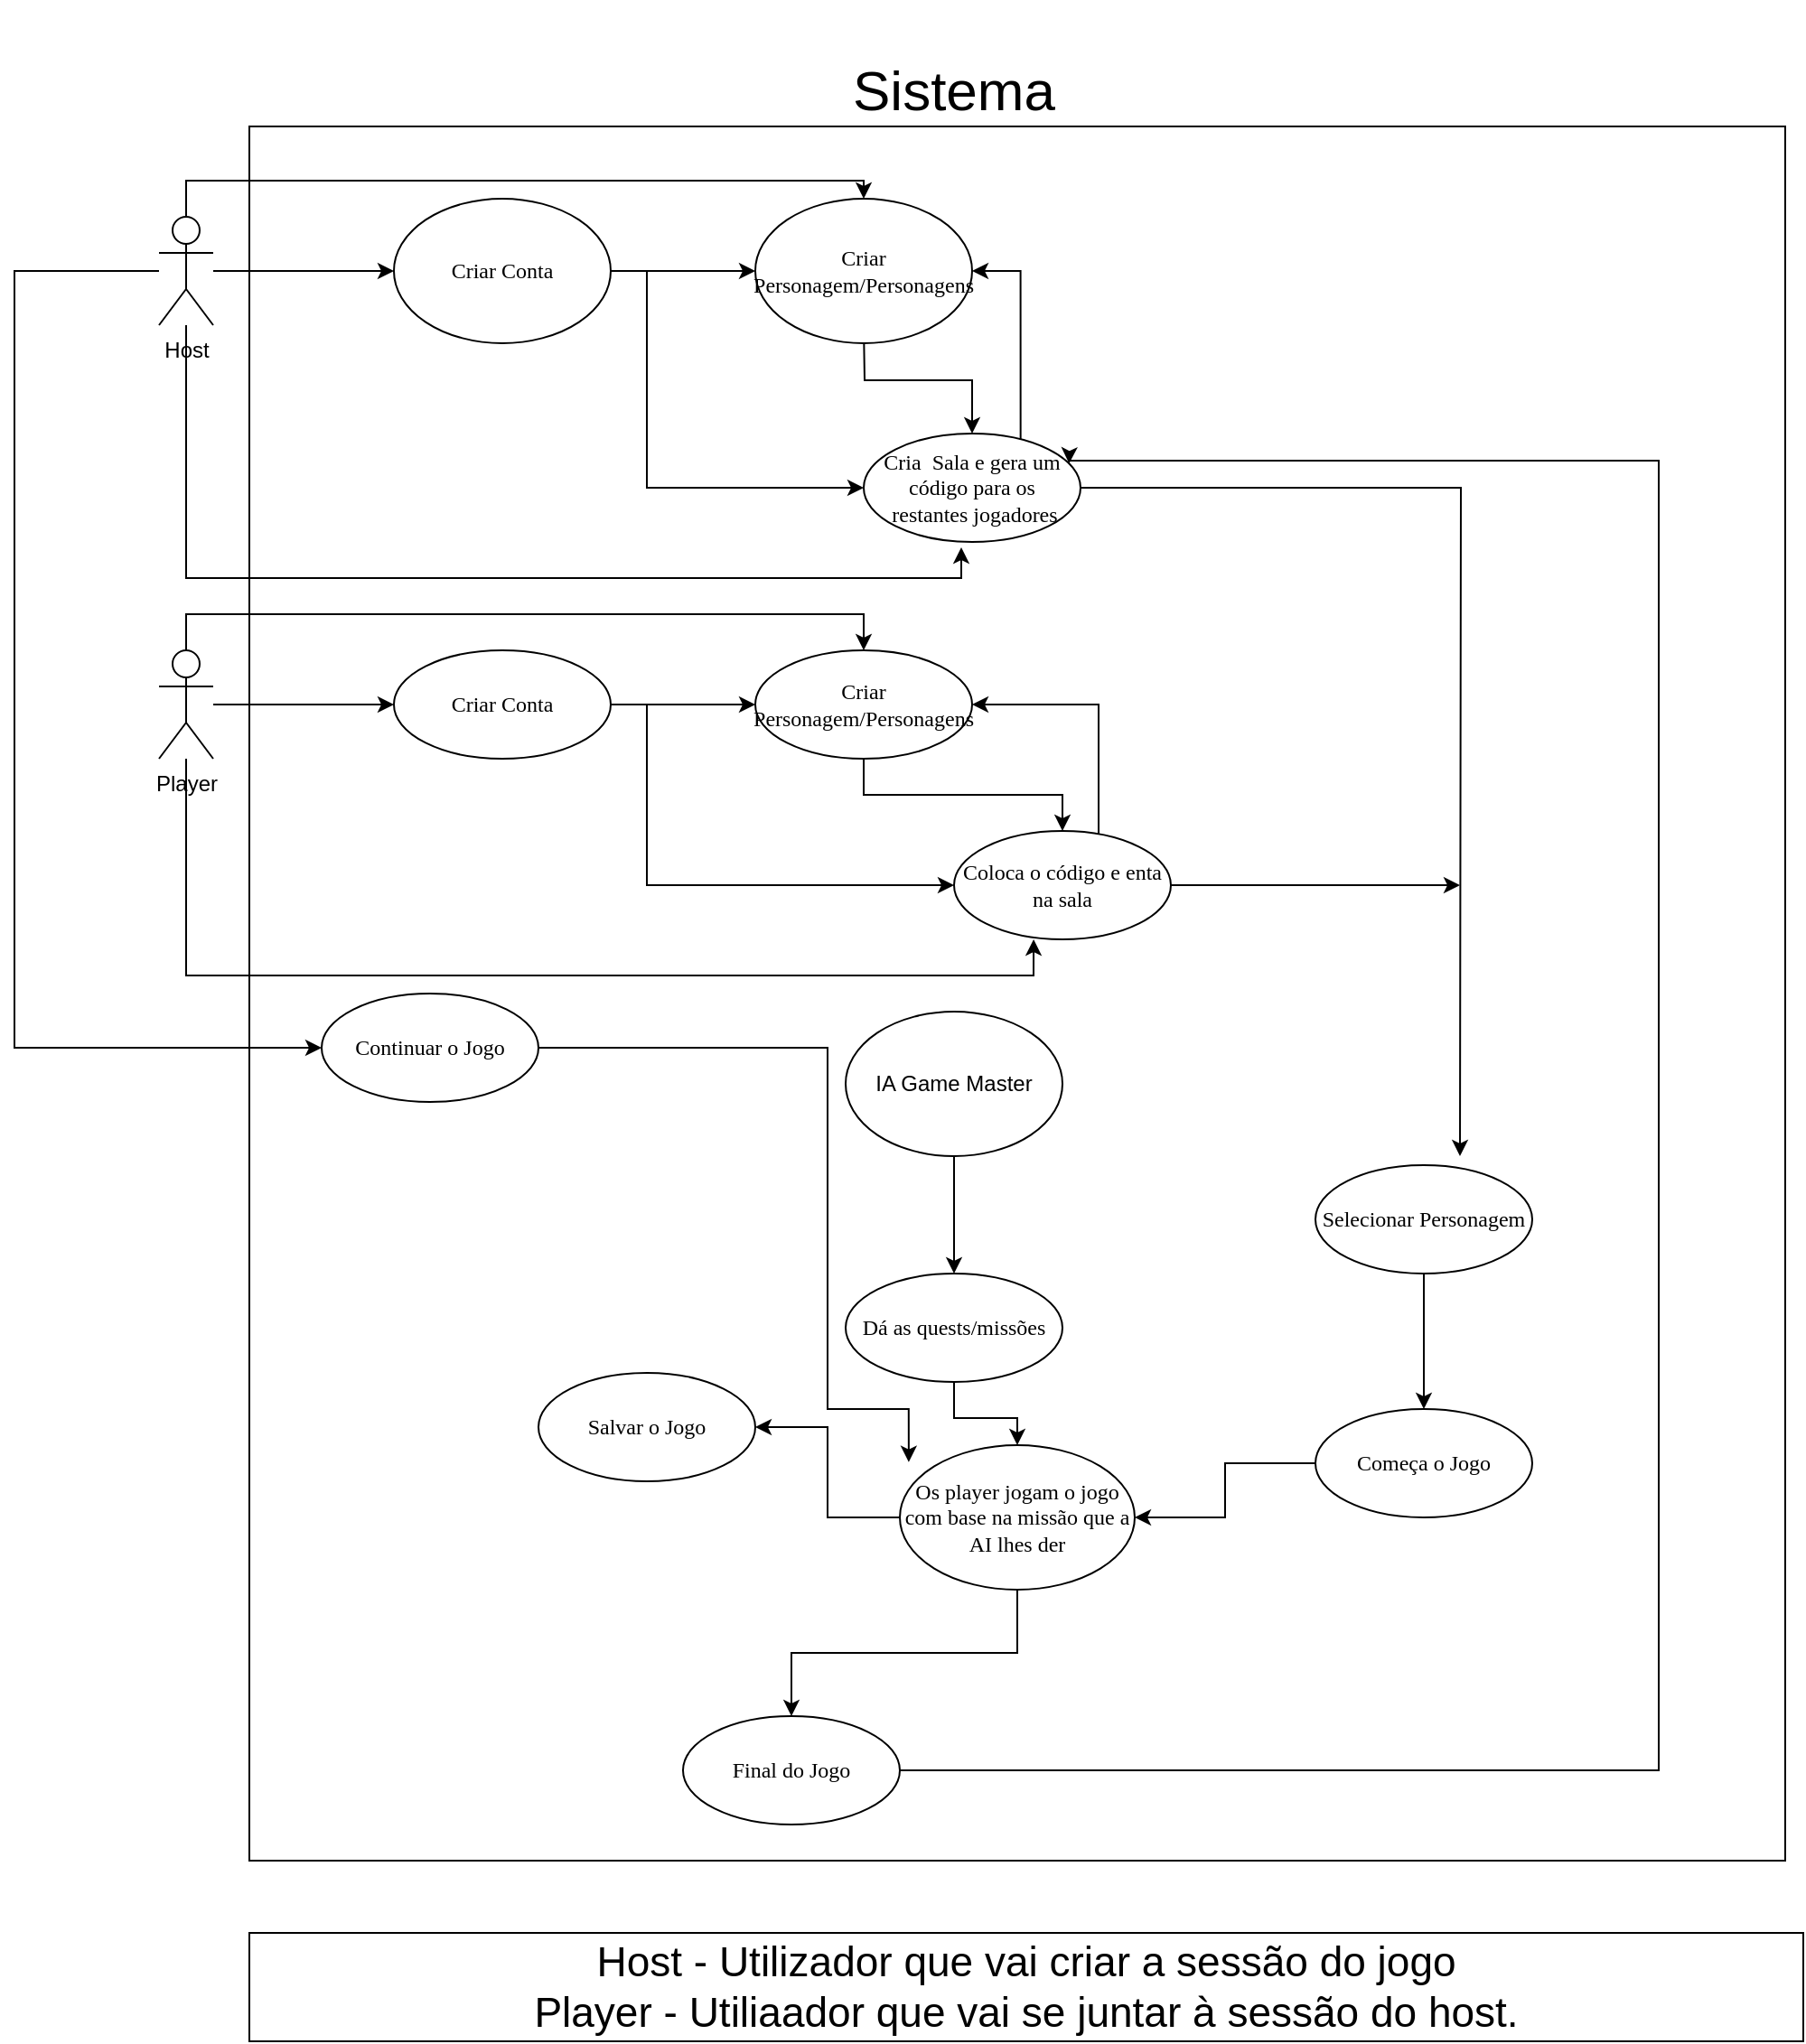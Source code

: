 <mxfile version="24.7.16">
  <diagram name="Página-1" id="m0QteRWzUCi3-6giT8xJ">
    <mxGraphModel dx="2876" dy="2272" grid="1" gridSize="10" guides="1" tooltips="1" connect="1" arrows="1" fold="1" page="1" pageScale="1" pageWidth="827" pageHeight="1169" math="0" shadow="0">
      <root>
        <mxCell id="0" />
        <mxCell id="1" parent="0" />
        <mxCell id="MzG-DU7XLGtjmCk2zkSj-113" value="" style="rounded=0;whiteSpace=wrap;html=1;" parent="1" vertex="1">
          <mxGeometry x="90" y="10" width="850" height="960" as="geometry" />
        </mxCell>
        <mxCell id="MzG-DU7XLGtjmCk2zkSj-5" value="" style="edgeStyle=orthogonalEdgeStyle;rounded=0;orthogonalLoop=1;jettySize=auto;html=1;" parent="1" source="MzG-DU7XLGtjmCk2zkSj-2" edge="1">
          <mxGeometry relative="1" as="geometry">
            <mxPoint x="170" y="90" as="targetPoint" />
          </mxGeometry>
        </mxCell>
        <mxCell id="MzG-DU7XLGtjmCk2zkSj-105" style="edgeStyle=orthogonalEdgeStyle;rounded=0;orthogonalLoop=1;jettySize=auto;html=1;entryX=0.5;entryY=0;entryDx=0;entryDy=0;" parent="1" source="MzG-DU7XLGtjmCk2zkSj-2" target="MzG-DU7XLGtjmCk2zkSj-119" edge="1">
          <mxGeometry relative="1" as="geometry">
            <mxPoint x="430" y="60" as="targetPoint" />
            <Array as="points">
              <mxPoint x="55" y="40" />
              <mxPoint x="430" y="40" />
            </Array>
          </mxGeometry>
        </mxCell>
        <mxCell id="MzG-DU7XLGtjmCk2zkSj-116" style="edgeStyle=orthogonalEdgeStyle;rounded=0;orthogonalLoop=1;jettySize=auto;html=1;entryX=0;entryY=0.5;entryDx=0;entryDy=0;" parent="1" source="MzG-DU7XLGtjmCk2zkSj-2" target="MzG-DU7XLGtjmCk2zkSj-89" edge="1">
          <mxGeometry relative="1" as="geometry">
            <Array as="points">
              <mxPoint x="-40" y="90" />
              <mxPoint x="-40" y="520" />
            </Array>
          </mxGeometry>
        </mxCell>
        <mxCell id="MzG-DU7XLGtjmCk2zkSj-2" value="Host&lt;div&gt;&lt;br&gt;&lt;/div&gt;" style="shape=umlActor;verticalLabelPosition=bottom;verticalAlign=top;html=1;outlineConnect=0;" parent="1" vertex="1">
          <mxGeometry x="40" y="60" width="30" height="60" as="geometry" />
        </mxCell>
        <mxCell id="MzG-DU7XLGtjmCk2zkSj-17" value="" style="edgeStyle=orthogonalEdgeStyle;rounded=0;orthogonalLoop=1;jettySize=auto;html=1;" parent="1" edge="1">
          <mxGeometry relative="1" as="geometry">
            <mxPoint x="290" y="90" as="sourcePoint" />
            <mxPoint x="370" y="90" as="targetPoint" />
          </mxGeometry>
        </mxCell>
        <mxCell id="MzG-DU7XLGtjmCk2zkSj-81" style="edgeStyle=orthogonalEdgeStyle;rounded=0;orthogonalLoop=1;jettySize=auto;html=1;entryX=0;entryY=0.5;entryDx=0;entryDy=0;" parent="1" target="MzG-DU7XLGtjmCk2zkSj-18" edge="1">
          <mxGeometry relative="1" as="geometry">
            <mxPoint x="290" y="90" as="sourcePoint" />
            <Array as="points">
              <mxPoint x="310" y="90" />
              <mxPoint x="310" y="210" />
            </Array>
          </mxGeometry>
        </mxCell>
        <mxCell id="MzG-DU7XLGtjmCk2zkSj-19" value="" style="edgeStyle=orthogonalEdgeStyle;rounded=0;orthogonalLoop=1;jettySize=auto;html=1;" parent="1" target="MzG-DU7XLGtjmCk2zkSj-18" edge="1">
          <mxGeometry relative="1" as="geometry">
            <mxPoint x="430" y="120" as="sourcePoint" />
          </mxGeometry>
        </mxCell>
        <mxCell id="MzG-DU7XLGtjmCk2zkSj-49" style="edgeStyle=orthogonalEdgeStyle;rounded=0;orthogonalLoop=1;jettySize=auto;html=1;" parent="1" source="MzG-DU7XLGtjmCk2zkSj-18" edge="1">
          <mxGeometry relative="1" as="geometry">
            <mxPoint x="760" y="580" as="targetPoint" />
          </mxGeometry>
        </mxCell>
        <mxCell id="MzG-DU7XLGtjmCk2zkSj-82" style="edgeStyle=orthogonalEdgeStyle;rounded=0;orthogonalLoop=1;jettySize=auto;html=1;exitX=0.75;exitY=0;exitDx=0;exitDy=0;entryX=1;entryY=0.5;entryDx=0;entryDy=0;" parent="1" source="MzG-DU7XLGtjmCk2zkSj-18" target="MzG-DU7XLGtjmCk2zkSj-119" edge="1">
          <mxGeometry relative="1" as="geometry">
            <mxPoint x="490" y="75" as="targetPoint" />
          </mxGeometry>
        </mxCell>
        <mxCell id="MzG-DU7XLGtjmCk2zkSj-18" value="&lt;div&gt;Cria&amp;nbsp; Sala e gera um código para os&lt;/div&gt;&lt;div&gt;&amp;nbsp;restantes jogadores&lt;/div&gt;" style="ellipse;whiteSpace=wrap;html=1;fontFamily=Times New Roman;" parent="1" vertex="1">
          <mxGeometry x="430" y="180" width="120" height="60" as="geometry" />
        </mxCell>
        <mxCell id="MzG-DU7XLGtjmCk2zkSj-36" value="" style="edgeStyle=orthogonalEdgeStyle;rounded=0;orthogonalLoop=1;jettySize=auto;html=1;" parent="1" source="MzG-DU7XLGtjmCk2zkSj-20" target="MzG-DU7XLGtjmCk2zkSj-27" edge="1">
          <mxGeometry relative="1" as="geometry" />
        </mxCell>
        <mxCell id="MzG-DU7XLGtjmCk2zkSj-107" style="edgeStyle=orthogonalEdgeStyle;rounded=0;orthogonalLoop=1;jettySize=auto;html=1;entryX=0.5;entryY=0;entryDx=0;entryDy=0;" parent="1" source="MzG-DU7XLGtjmCk2zkSj-20" target="MzG-DU7XLGtjmCk2zkSj-28" edge="1">
          <mxGeometry relative="1" as="geometry">
            <Array as="points">
              <mxPoint x="55" y="280" />
              <mxPoint x="430" y="280" />
            </Array>
          </mxGeometry>
        </mxCell>
        <mxCell id="MzG-DU7XLGtjmCk2zkSj-20" value="Player&lt;div&gt;&lt;br&gt;&lt;/div&gt;" style="shape=umlActor;verticalLabelPosition=bottom;verticalAlign=top;html=1;outlineConnect=0;" parent="1" vertex="1">
          <mxGeometry x="40" y="300" width="30" height="60" as="geometry" />
        </mxCell>
        <mxCell id="MzG-DU7XLGtjmCk2zkSj-26" value="" style="edgeStyle=orthogonalEdgeStyle;rounded=0;orthogonalLoop=1;jettySize=auto;html=1;" parent="1" source="MzG-DU7XLGtjmCk2zkSj-27" target="MzG-DU7XLGtjmCk2zkSj-28" edge="1">
          <mxGeometry relative="1" as="geometry" />
        </mxCell>
        <mxCell id="MzG-DU7XLGtjmCk2zkSj-83" style="edgeStyle=orthogonalEdgeStyle;rounded=0;orthogonalLoop=1;jettySize=auto;html=1;entryX=0;entryY=0.5;entryDx=0;entryDy=0;" parent="1" source="MzG-DU7XLGtjmCk2zkSj-27" target="MzG-DU7XLGtjmCk2zkSj-39" edge="1">
          <mxGeometry relative="1" as="geometry">
            <Array as="points">
              <mxPoint x="310" y="330" />
              <mxPoint x="310" y="430" />
            </Array>
          </mxGeometry>
        </mxCell>
        <mxCell id="MzG-DU7XLGtjmCk2zkSj-27" value="&lt;div&gt;Criar Conta&lt;/div&gt;" style="ellipse;whiteSpace=wrap;html=1;fontFamily=Times New Roman;" parent="1" vertex="1">
          <mxGeometry x="170" y="300" width="120" height="60" as="geometry" />
        </mxCell>
        <mxCell id="MzG-DU7XLGtjmCk2zkSj-42" value="" style="edgeStyle=orthogonalEdgeStyle;rounded=0;orthogonalLoop=1;jettySize=auto;html=1;" parent="1" source="MzG-DU7XLGtjmCk2zkSj-28" target="MzG-DU7XLGtjmCk2zkSj-39" edge="1">
          <mxGeometry relative="1" as="geometry" />
        </mxCell>
        <mxCell id="MzG-DU7XLGtjmCk2zkSj-28" value="Criar Personagem/Personagens" style="ellipse;whiteSpace=wrap;html=1;fontFamily=Times New Roman;" parent="1" vertex="1">
          <mxGeometry x="370" y="300" width="120" height="60" as="geometry" />
        </mxCell>
        <mxCell id="MzG-DU7XLGtjmCk2zkSj-84" style="edgeStyle=orthogonalEdgeStyle;rounded=0;orthogonalLoop=1;jettySize=auto;html=1;entryX=1;entryY=0.5;entryDx=0;entryDy=0;" parent="1" source="MzG-DU7XLGtjmCk2zkSj-39" target="MzG-DU7XLGtjmCk2zkSj-28" edge="1">
          <mxGeometry relative="1" as="geometry">
            <Array as="points">
              <mxPoint x="560" y="330" />
            </Array>
          </mxGeometry>
        </mxCell>
        <mxCell id="MzG-DU7XLGtjmCk2zkSj-85" style="edgeStyle=orthogonalEdgeStyle;rounded=0;orthogonalLoop=1;jettySize=auto;html=1;" parent="1" source="MzG-DU7XLGtjmCk2zkSj-39" edge="1">
          <mxGeometry relative="1" as="geometry">
            <mxPoint x="760" y="430" as="targetPoint" />
          </mxGeometry>
        </mxCell>
        <mxCell id="MzG-DU7XLGtjmCk2zkSj-39" value="&lt;div&gt;Coloca o código e enta na sala&lt;/div&gt;" style="ellipse;whiteSpace=wrap;html=1;fontFamily=Times New Roman;" parent="1" vertex="1">
          <mxGeometry x="480" y="400" width="120" height="60" as="geometry" />
        </mxCell>
        <mxCell id="MzG-DU7XLGtjmCk2zkSj-55" value="" style="edgeStyle=orthogonalEdgeStyle;rounded=0;orthogonalLoop=1;jettySize=auto;html=1;" parent="1" source="MzG-DU7XLGtjmCk2zkSj-45" target="MzG-DU7XLGtjmCk2zkSj-54" edge="1">
          <mxGeometry relative="1" as="geometry" />
        </mxCell>
        <mxCell id="MzG-DU7XLGtjmCk2zkSj-45" value="Selecionar Personagem" style="ellipse;whiteSpace=wrap;html=1;fontFamily=Times New Roman;" parent="1" vertex="1">
          <mxGeometry x="680" y="585" width="120" height="60" as="geometry" />
        </mxCell>
        <mxCell id="MzG-DU7XLGtjmCk2zkSj-64" value="" style="edgeStyle=orthogonalEdgeStyle;rounded=0;orthogonalLoop=1;jettySize=auto;html=1;" parent="1" source="MzG-DU7XLGtjmCk2zkSj-54" target="MzG-DU7XLGtjmCk2zkSj-63" edge="1">
          <mxGeometry relative="1" as="geometry" />
        </mxCell>
        <mxCell id="MzG-DU7XLGtjmCk2zkSj-54" value="Começa o Jogo" style="ellipse;whiteSpace=wrap;html=1;fontFamily=Times New Roman;" parent="1" vertex="1">
          <mxGeometry x="680" y="720" width="120" height="60" as="geometry" />
        </mxCell>
        <mxCell id="MzG-DU7XLGtjmCk2zkSj-59" value="" style="edgeStyle=orthogonalEdgeStyle;rounded=0;orthogonalLoop=1;jettySize=auto;html=1;" parent="1" source="MzG-DU7XLGtjmCk2zkSj-56" target="MzG-DU7XLGtjmCk2zkSj-57" edge="1">
          <mxGeometry relative="1" as="geometry" />
        </mxCell>
        <mxCell id="MzG-DU7XLGtjmCk2zkSj-56" value="IA Game Master" style="ellipse;whiteSpace=wrap;html=1;" parent="1" vertex="1">
          <mxGeometry x="420" y="500" width="120" height="80" as="geometry" />
        </mxCell>
        <mxCell id="MzG-DU7XLGtjmCk2zkSj-65" value="" style="edgeStyle=orthogonalEdgeStyle;rounded=0;orthogonalLoop=1;jettySize=auto;html=1;" parent="1" source="MzG-DU7XLGtjmCk2zkSj-57" target="MzG-DU7XLGtjmCk2zkSj-63" edge="1">
          <mxGeometry relative="1" as="geometry" />
        </mxCell>
        <mxCell id="MzG-DU7XLGtjmCk2zkSj-57" value="Dá as quests/missões" style="ellipse;whiteSpace=wrap;html=1;fontFamily=Times New Roman;" parent="1" vertex="1">
          <mxGeometry x="420" y="645" width="120" height="60" as="geometry" />
        </mxCell>
        <mxCell id="MzG-DU7XLGtjmCk2zkSj-99" value="" style="edgeStyle=orthogonalEdgeStyle;rounded=0;orthogonalLoop=1;jettySize=auto;html=1;" parent="1" source="MzG-DU7XLGtjmCk2zkSj-63" target="MzG-DU7XLGtjmCk2zkSj-86" edge="1">
          <mxGeometry relative="1" as="geometry" />
        </mxCell>
        <mxCell id="MzG-DU7XLGtjmCk2zkSj-111" style="edgeStyle=orthogonalEdgeStyle;rounded=0;orthogonalLoop=1;jettySize=auto;html=1;entryX=0.5;entryY=0;entryDx=0;entryDy=0;" parent="1" source="MzG-DU7XLGtjmCk2zkSj-63" target="MzG-DU7XLGtjmCk2zkSj-108" edge="1">
          <mxGeometry relative="1" as="geometry" />
        </mxCell>
        <mxCell id="MzG-DU7XLGtjmCk2zkSj-63" value="Os player jogam o jogo com base na missão que a AI lhes der" style="ellipse;whiteSpace=wrap;html=1;fontFamily=Times New Roman;" parent="1" vertex="1">
          <mxGeometry x="450" y="740" width="130" height="80" as="geometry" />
        </mxCell>
        <mxCell id="MzG-DU7XLGtjmCk2zkSj-86" value="Salvar o Jogo" style="ellipse;whiteSpace=wrap;html=1;fontFamily=Times New Roman;" parent="1" vertex="1">
          <mxGeometry x="250" y="700" width="120" height="60" as="geometry" />
        </mxCell>
        <mxCell id="MzG-DU7XLGtjmCk2zkSj-89" value="Continuar o Jogo" style="ellipse;whiteSpace=wrap;html=1;fontFamily=Times New Roman;" parent="1" vertex="1">
          <mxGeometry x="130" y="490" width="120" height="60" as="geometry" />
        </mxCell>
        <mxCell id="MzG-DU7XLGtjmCk2zkSj-98" style="edgeStyle=orthogonalEdgeStyle;rounded=0;orthogonalLoop=1;jettySize=auto;html=1;entryX=0.038;entryY=0.117;entryDx=0;entryDy=0;entryPerimeter=0;" parent="1" source="MzG-DU7XLGtjmCk2zkSj-89" target="MzG-DU7XLGtjmCk2zkSj-63" edge="1">
          <mxGeometry relative="1" as="geometry">
            <Array as="points">
              <mxPoint x="410" y="520" />
              <mxPoint x="410" y="720" />
              <mxPoint x="455" y="720" />
            </Array>
          </mxGeometry>
        </mxCell>
        <mxCell id="MzG-DU7XLGtjmCk2zkSj-104" style="edgeStyle=orthogonalEdgeStyle;rounded=0;orthogonalLoop=1;jettySize=auto;html=1;entryX=0.45;entryY=1.05;entryDx=0;entryDy=0;entryPerimeter=0;" parent="1" source="MzG-DU7XLGtjmCk2zkSj-2" target="MzG-DU7XLGtjmCk2zkSj-18" edge="1">
          <mxGeometry relative="1" as="geometry">
            <Array as="points">
              <mxPoint x="55" y="260" />
              <mxPoint x="484" y="260" />
            </Array>
          </mxGeometry>
        </mxCell>
        <mxCell id="MzG-DU7XLGtjmCk2zkSj-106" style="edgeStyle=orthogonalEdgeStyle;rounded=0;orthogonalLoop=1;jettySize=auto;html=1;entryX=0.367;entryY=1;entryDx=0;entryDy=0;entryPerimeter=0;" parent="1" source="MzG-DU7XLGtjmCk2zkSj-20" target="MzG-DU7XLGtjmCk2zkSj-39" edge="1">
          <mxGeometry relative="1" as="geometry">
            <Array as="points">
              <mxPoint x="55" y="480" />
              <mxPoint x="524" y="480" />
            </Array>
          </mxGeometry>
        </mxCell>
        <mxCell id="MzG-DU7XLGtjmCk2zkSj-112" style="edgeStyle=orthogonalEdgeStyle;rounded=0;orthogonalLoop=1;jettySize=auto;html=1;entryX=1;entryY=0.25;entryDx=0;entryDy=0;" parent="1" source="MzG-DU7XLGtjmCk2zkSj-108" target="MzG-DU7XLGtjmCk2zkSj-18" edge="1">
          <mxGeometry relative="1" as="geometry">
            <mxPoint x="830" y="280" as="targetPoint" />
            <Array as="points">
              <mxPoint x="870" y="920" />
              <mxPoint x="870" y="195" />
            </Array>
          </mxGeometry>
        </mxCell>
        <mxCell id="MzG-DU7XLGtjmCk2zkSj-108" value="Final do Jogo" style="ellipse;whiteSpace=wrap;html=1;fontFamily=Times New Roman;" parent="1" vertex="1">
          <mxGeometry x="330" y="890" width="120" height="60" as="geometry" />
        </mxCell>
        <mxCell id="MzG-DU7XLGtjmCk2zkSj-115" value="Sistema" style="text;html=1;align=center;verticalAlign=middle;whiteSpace=wrap;rounded=0;fontSize=31;" parent="1" vertex="1">
          <mxGeometry x="380" y="-60" width="200" height="100" as="geometry" />
        </mxCell>
        <mxCell id="MzG-DU7XLGtjmCk2zkSj-118" value="Criar Conta" style="ellipse;whiteSpace=wrap;html=1;rounded=0;strokeColor=default;align=center;verticalAlign=middle;fontFamily=Times New Roman;fontSize=12;fontColor=default;fillColor=default;" parent="1" vertex="1">
          <mxGeometry x="170" y="50" width="120" height="80" as="geometry" />
        </mxCell>
        <mxCell id="MzG-DU7XLGtjmCk2zkSj-119" value="Criar Personagem/Personagens" style="ellipse;whiteSpace=wrap;html=1;rounded=0;strokeColor=default;align=center;verticalAlign=middle;fontFamily=Times New Roman;fontSize=12;fontColor=default;fillColor=default;" parent="1" vertex="1">
          <mxGeometry x="370" y="50" width="120" height="80" as="geometry" />
        </mxCell>
        <mxCell id="i2rkUPpTwEExVxwbi2_F-1" value="&lt;font style=&quot;font-size: 23px;&quot;&gt;Host - Utilizador que vai criar a sessão do jogo&lt;/font&gt;&lt;div style=&quot;font-size: 23px;&quot;&gt;&lt;font style=&quot;font-size: 23px;&quot;&gt;Player - Utiliaador que vai se juntar à sessão do host.&lt;/font&gt;&lt;/div&gt;" style="rounded=0;whiteSpace=wrap;html=1;" vertex="1" parent="1">
          <mxGeometry x="90" y="1010" width="860" height="60" as="geometry" />
        </mxCell>
      </root>
    </mxGraphModel>
  </diagram>
</mxfile>
